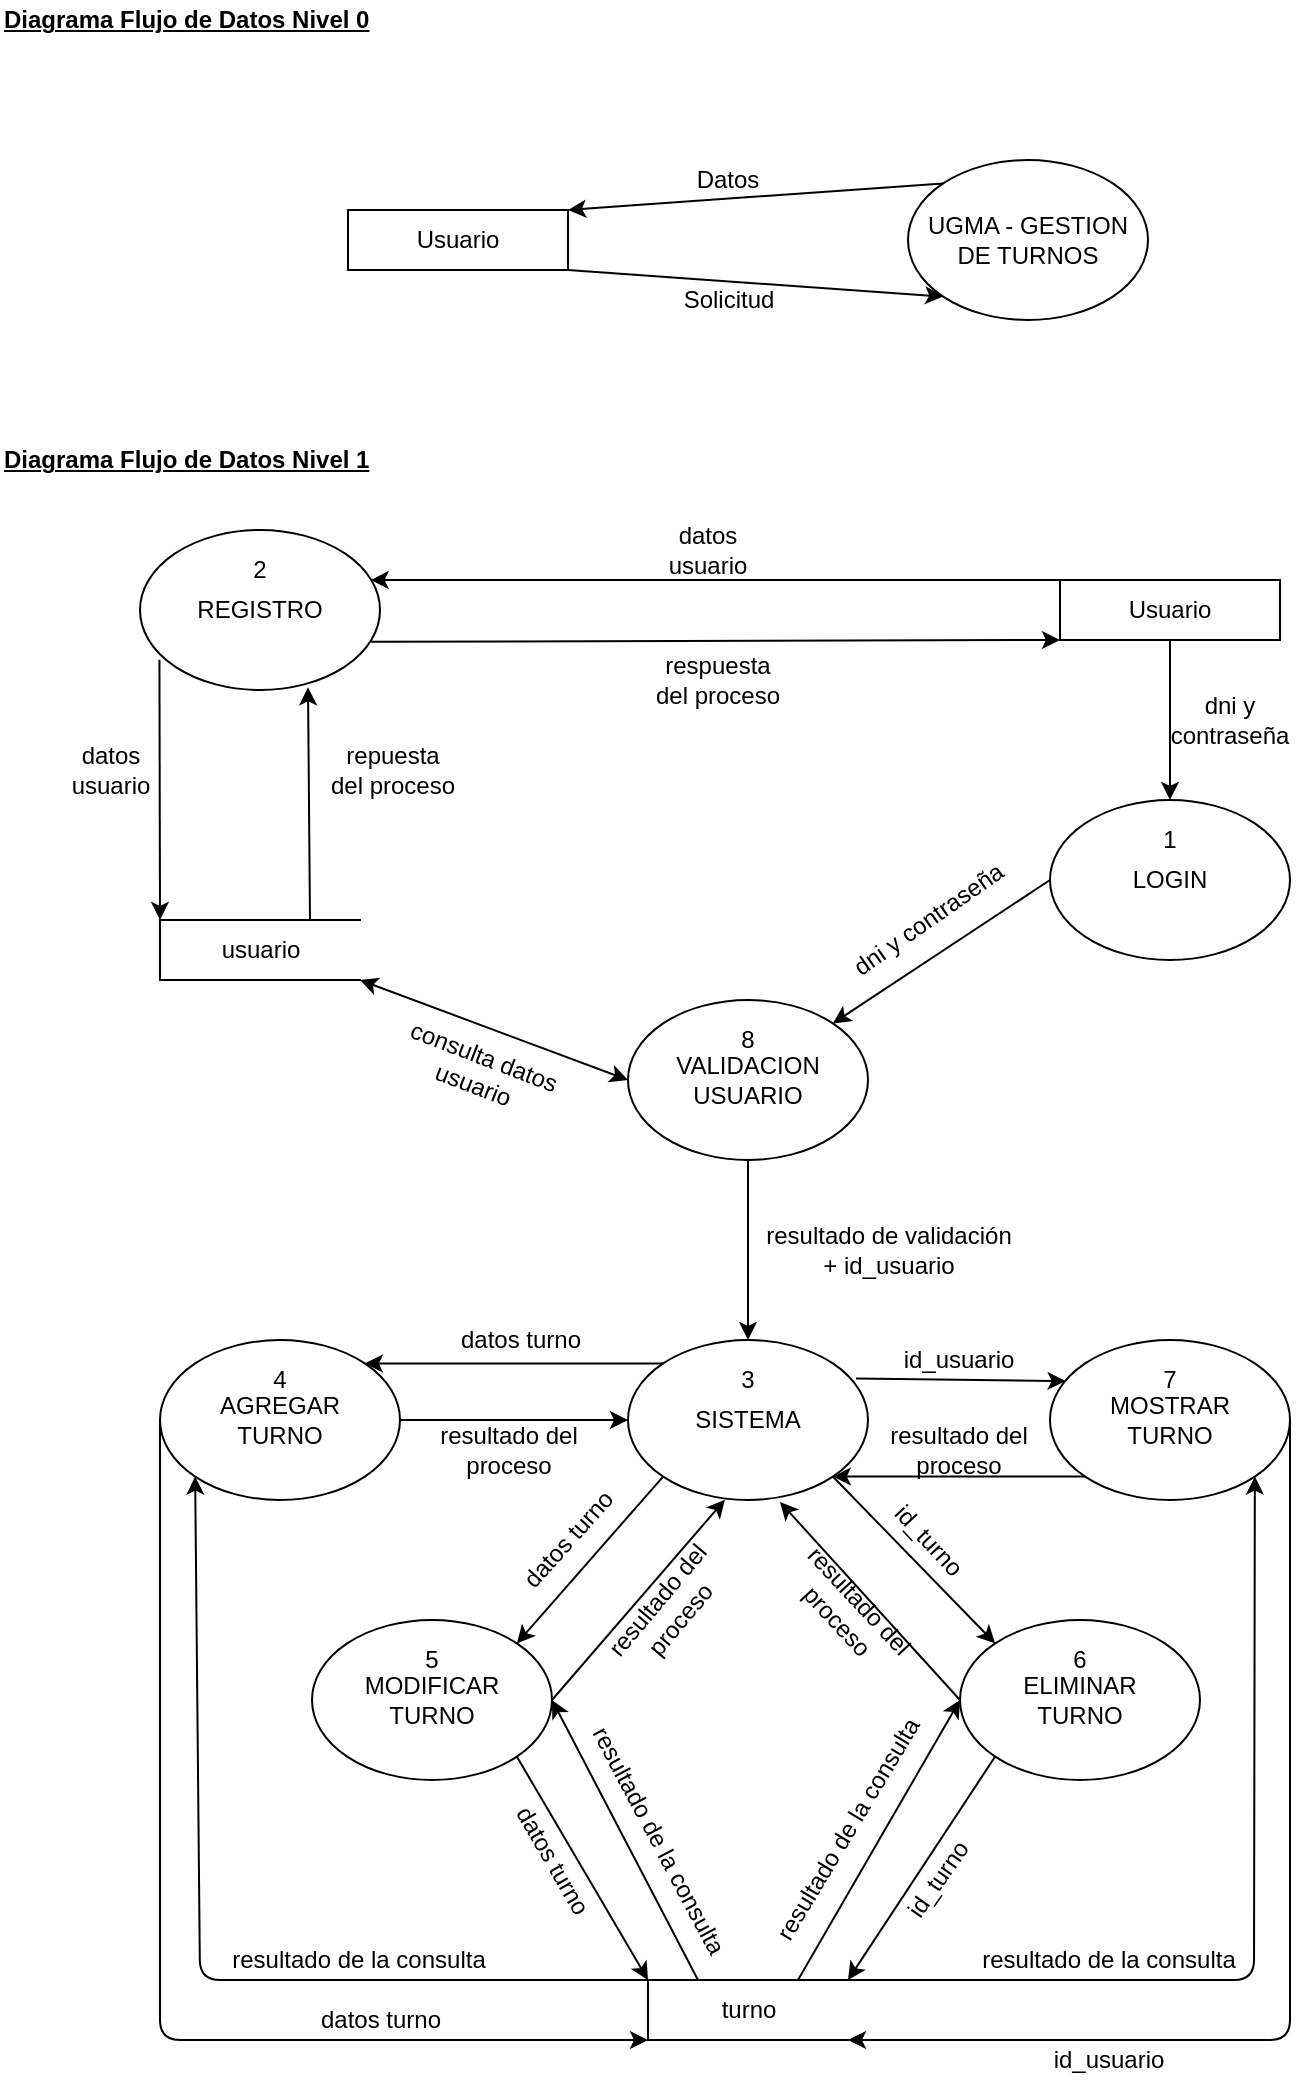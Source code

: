 <mxfile version="14.9.3" type="device"><diagram id="HCG_ZCzoJM_JWPPpk_lp" name="Page-1"><mxGraphModel dx="1422" dy="762" grid="1" gridSize="10" guides="1" tooltips="1" connect="1" arrows="1" fold="1" page="1" pageScale="1" pageWidth="827" pageHeight="1169" math="0" shadow="0"><root><mxCell id="0"/><mxCell id="1" parent="0"/><mxCell id="OreToRymozedbv1jUD4B-1" value="Diagrama Flujo de Datos Nivel 0" style="text;html=1;strokeColor=none;fillColor=none;align=left;verticalAlign=middle;whiteSpace=wrap;rounded=0;fontStyle=5" parent="1" vertex="1"><mxGeometry x="40" y="20" width="260" height="20" as="geometry"/></mxCell><mxCell id="OreToRymozedbv1jUD4B-3" value="Usuario" style="rounded=0;whiteSpace=wrap;html=1;align=center;" parent="1" vertex="1"><mxGeometry x="214" y="125" width="110" height="30" as="geometry"/></mxCell><mxCell id="OreToRymozedbv1jUD4B-4" value="UGMA - GESTION DE TURNOS" style="ellipse;whiteSpace=wrap;html=1;align=center;" parent="1" vertex="1"><mxGeometry x="494" y="100" width="120" height="80" as="geometry"/></mxCell><mxCell id="OreToRymozedbv1jUD4B-7" value="" style="endArrow=classic;html=1;exitX=1;exitY=1;exitDx=0;exitDy=0;entryX=0;entryY=1;entryDx=0;entryDy=0;" parent="1" source="OreToRymozedbv1jUD4B-3" target="OreToRymozedbv1jUD4B-4" edge="1"><mxGeometry width="50" height="50" relative="1" as="geometry"><mxPoint x="424" y="230" as="sourcePoint"/><mxPoint x="474" y="180" as="targetPoint"/></mxGeometry></mxCell><mxCell id="OreToRymozedbv1jUD4B-8" value="Solicitud" style="text;html=1;align=center;verticalAlign=middle;resizable=0;points=[];autosize=1;strokeColor=none;" parent="1" vertex="1"><mxGeometry x="374" y="160" width="60" height="20" as="geometry"/></mxCell><mxCell id="OreToRymozedbv1jUD4B-9" value="" style="endArrow=classic;html=1;entryX=1;entryY=0;entryDx=0;entryDy=0;exitX=0;exitY=0;exitDx=0;exitDy=0;" parent="1" source="OreToRymozedbv1jUD4B-4" target="OreToRymozedbv1jUD4B-3" edge="1"><mxGeometry width="50" height="50" relative="1" as="geometry"><mxPoint x="424" y="180" as="sourcePoint"/><mxPoint x="474" y="130" as="targetPoint"/></mxGeometry></mxCell><mxCell id="OreToRymozedbv1jUD4B-10" value="Datos" style="text;html=1;strokeColor=none;fillColor=none;align=center;verticalAlign=middle;whiteSpace=wrap;rounded=0;" parent="1" vertex="1"><mxGeometry x="384" y="100" width="40" height="20" as="geometry"/></mxCell><mxCell id="OreToRymozedbv1jUD4B-11" value="Diagrama Flujo de Datos Nivel 1" style="text;html=1;strokeColor=none;fillColor=none;align=left;verticalAlign=middle;whiteSpace=wrap;rounded=0;fontStyle=5" parent="1" vertex="1"><mxGeometry x="40" y="240" width="260" height="20" as="geometry"/></mxCell><mxCell id="OreToRymozedbv1jUD4B-12" value="Usuario" style="rounded=0;whiteSpace=wrap;html=1;align=center;" parent="1" vertex="1"><mxGeometry x="570" y="310" width="110" height="30" as="geometry"/></mxCell><mxCell id="OreToRymozedbv1jUD4B-14" value="" style="endArrow=classic;html=1;exitX=0.5;exitY=1;exitDx=0;exitDy=0;entryX=0.5;entryY=0;entryDx=0;entryDy=0;" parent="1" source="OreToRymozedbv1jUD4B-12" target="OreToRymozedbv1jUD4B-13" edge="1"><mxGeometry width="50" height="50" relative="1" as="geometry"><mxPoint x="556" y="410" as="sourcePoint"/><mxPoint x="606" y="360" as="targetPoint"/></mxGeometry></mxCell><mxCell id="OreToRymozedbv1jUD4B-15" value="dni y contraseña" style="text;html=1;strokeColor=none;fillColor=none;align=center;verticalAlign=middle;whiteSpace=wrap;rounded=0;" parent="1" vertex="1"><mxGeometry x="640" y="370" width="30" height="20" as="geometry"/></mxCell><mxCell id="N0h1vBEaGVEdORNYGBRh-2" value="" style="group" parent="1" vertex="1" connectable="0"><mxGeometry x="565" y="420" width="120" height="80" as="geometry"/></mxCell><mxCell id="OreToRymozedbv1jUD4B-13" value="LOGIN" style="ellipse;whiteSpace=wrap;html=1;align=center;" parent="N0h1vBEaGVEdORNYGBRh-2" vertex="1"><mxGeometry width="120" height="80" as="geometry"/></mxCell><mxCell id="N0h1vBEaGVEdORNYGBRh-1" value="1" style="text;html=1;strokeColor=none;fillColor=none;align=center;verticalAlign=middle;whiteSpace=wrap;rounded=0;" parent="N0h1vBEaGVEdORNYGBRh-2" vertex="1"><mxGeometry x="40" y="10" width="40" height="20" as="geometry"/></mxCell><mxCell id="N0h1vBEaGVEdORNYGBRh-3" value="" style="group" parent="1" vertex="1" connectable="0"><mxGeometry x="110" y="285" width="120" height="80" as="geometry"/></mxCell><mxCell id="N0h1vBEaGVEdORNYGBRh-4" value="REGISTRO" style="ellipse;whiteSpace=wrap;html=1;align=center;" parent="N0h1vBEaGVEdORNYGBRh-3" vertex="1"><mxGeometry width="120" height="80" as="geometry"/></mxCell><mxCell id="N0h1vBEaGVEdORNYGBRh-5" value="2" style="text;html=1;strokeColor=none;fillColor=none;align=center;verticalAlign=middle;whiteSpace=wrap;rounded=0;" parent="N0h1vBEaGVEdORNYGBRh-3" vertex="1"><mxGeometry x="40" y="10" width="40" height="20" as="geometry"/></mxCell><mxCell id="N0h1vBEaGVEdORNYGBRh-6" value="" style="endArrow=classic;html=1;exitX=0;exitY=0;exitDx=0;exitDy=0;entryX=0.961;entryY=0.313;entryDx=0;entryDy=0;entryPerimeter=0;" parent="1" source="OreToRymozedbv1jUD4B-12" target="N0h1vBEaGVEdORNYGBRh-4" edge="1"><mxGeometry width="50" height="50" relative="1" as="geometry"><mxPoint x="566" y="530" as="sourcePoint"/><mxPoint x="230" y="309" as="targetPoint"/></mxGeometry></mxCell><mxCell id="N0h1vBEaGVEdORNYGBRh-7" value="datos usuario" style="text;html=1;strokeColor=none;fillColor=none;align=center;verticalAlign=middle;whiteSpace=wrap;rounded=0;" parent="1" vertex="1"><mxGeometry x="374" y="285" width="40" height="20" as="geometry"/></mxCell><mxCell id="N0h1vBEaGVEdORNYGBRh-9" value="respuesta del proceso" style="text;html=1;strokeColor=none;fillColor=none;align=center;verticalAlign=middle;whiteSpace=wrap;rounded=0;" parent="1" vertex="1"><mxGeometry x="364" y="350" width="70" height="20" as="geometry"/></mxCell><mxCell id="N0h1vBEaGVEdORNYGBRh-12" value="usuario" style="html=1;dashed=0;whitespace=wrap;shape=partialRectangle;right=0;" parent="1" vertex="1"><mxGeometry x="120" y="480" width="100" height="30" as="geometry"/></mxCell><mxCell id="N0h1vBEaGVEdORNYGBRh-13" value="" style="endArrow=classic;html=1;exitX=0.081;exitY=0.811;exitDx=0;exitDy=0;entryX=0;entryY=0;entryDx=0;entryDy=0;exitPerimeter=0;" parent="1" source="N0h1vBEaGVEdORNYGBRh-4" target="N0h1vBEaGVEdORNYGBRh-12" edge="1"><mxGeometry width="50" height="50" relative="1" as="geometry"><mxPoint x="476" y="450" as="sourcePoint"/><mxPoint x="216" y="490" as="targetPoint"/></mxGeometry></mxCell><mxCell id="N0h1vBEaGVEdORNYGBRh-14" value="datos &lt;br&gt;usuario" style="text;html=1;align=center;verticalAlign=middle;resizable=0;points=[];autosize=1;strokeColor=none;" parent="1" vertex="1"><mxGeometry x="70" y="390" width="50" height="30" as="geometry"/></mxCell><mxCell id="N0h1vBEaGVEdORNYGBRh-16" value="" style="endArrow=classic;html=1;exitX=0.75;exitY=0;exitDx=0;exitDy=0;entryX=0.7;entryY=0.983;entryDx=0;entryDy=0;entryPerimeter=0;" parent="1" source="N0h1vBEaGVEdORNYGBRh-12" target="N0h1vBEaGVEdORNYGBRh-4" edge="1"><mxGeometry width="50" height="50" relative="1" as="geometry"><mxPoint x="316" y="490" as="sourcePoint"/><mxPoint x="526" y="390" as="targetPoint"/></mxGeometry></mxCell><mxCell id="N0h1vBEaGVEdORNYGBRh-17" value="repuesta &lt;br&gt;del proceso" style="text;html=1;align=center;verticalAlign=middle;resizable=0;points=[];autosize=1;strokeColor=none;" parent="1" vertex="1"><mxGeometry x="196" y="390" width="80" height="30" as="geometry"/></mxCell><mxCell id="N0h1vBEaGVEdORNYGBRh-19" value="dni y contraseña" style="text;html=1;align=center;verticalAlign=middle;resizable=0;points=[];autosize=1;strokeColor=none;rotation=-35;" parent="1" vertex="1"><mxGeometry x="454" y="470" width="100" height="20" as="geometry"/></mxCell><mxCell id="N0h1vBEaGVEdORNYGBRh-21" value="" style="group" parent="1" vertex="1" connectable="0"><mxGeometry x="354" y="690" width="120" height="80" as="geometry"/></mxCell><mxCell id="N0h1vBEaGVEdORNYGBRh-22" value="SISTEMA" style="ellipse;whiteSpace=wrap;html=1;align=center;" parent="N0h1vBEaGVEdORNYGBRh-21" vertex="1"><mxGeometry width="120" height="80" as="geometry"/></mxCell><mxCell id="N0h1vBEaGVEdORNYGBRh-23" value="3" style="text;html=1;strokeColor=none;fillColor=none;align=center;verticalAlign=middle;whiteSpace=wrap;rounded=0;" parent="N0h1vBEaGVEdORNYGBRh-21" vertex="1"><mxGeometry x="40" y="10" width="40" height="20" as="geometry"/></mxCell><mxCell id="N0h1vBEaGVEdORNYGBRh-26" value="turno" style="html=1;dashed=0;whitespace=wrap;shape=partialRectangle;right=0;" parent="1" vertex="1"><mxGeometry x="364" y="1010" width="100" height="30" as="geometry"/></mxCell><mxCell id="N0h1vBEaGVEdORNYGBRh-27" value="" style="endArrow=classic;html=1;exitX=0.963;exitY=0.699;exitDx=0;exitDy=0;entryX=0;entryY=1;entryDx=0;entryDy=0;exitPerimeter=0;" parent="1" source="N0h1vBEaGVEdORNYGBRh-4" target="OreToRymozedbv1jUD4B-12" edge="1"><mxGeometry width="50" height="50" relative="1" as="geometry"><mxPoint x="496" y="470" as="sourcePoint"/><mxPoint x="546" y="420" as="targetPoint"/></mxGeometry></mxCell><mxCell id="N0h1vBEaGVEdORNYGBRh-31" value="" style="group" parent="1" vertex="1" connectable="0"><mxGeometry x="120" y="690" width="120" height="80" as="geometry"/></mxCell><mxCell id="N0h1vBEaGVEdORNYGBRh-32" value="AGREGAR&lt;br&gt;TURNO" style="ellipse;whiteSpace=wrap;html=1;align=center;" parent="N0h1vBEaGVEdORNYGBRh-31" vertex="1"><mxGeometry width="120" height="80" as="geometry"/></mxCell><mxCell id="N0h1vBEaGVEdORNYGBRh-33" value="4" style="text;html=1;strokeColor=none;fillColor=none;align=center;verticalAlign=middle;whiteSpace=wrap;rounded=0;" parent="N0h1vBEaGVEdORNYGBRh-31" vertex="1"><mxGeometry x="40" y="10" width="40" height="20" as="geometry"/></mxCell><mxCell id="N0h1vBEaGVEdORNYGBRh-34" value="" style="group" parent="1" vertex="1" connectable="0"><mxGeometry x="196" y="830" width="120" height="80" as="geometry"/></mxCell><mxCell id="N0h1vBEaGVEdORNYGBRh-35" value="MODIFICAR&lt;br&gt;TURNO" style="ellipse;whiteSpace=wrap;html=1;align=center;" parent="N0h1vBEaGVEdORNYGBRh-34" vertex="1"><mxGeometry width="120" height="80" as="geometry"/></mxCell><mxCell id="N0h1vBEaGVEdORNYGBRh-36" value="5" style="text;html=1;strokeColor=none;fillColor=none;align=center;verticalAlign=middle;whiteSpace=wrap;rounded=0;" parent="N0h1vBEaGVEdORNYGBRh-34" vertex="1"><mxGeometry x="40" y="10" width="40" height="20" as="geometry"/></mxCell><mxCell id="N0h1vBEaGVEdORNYGBRh-37" value="" style="group" parent="1" vertex="1" connectable="0"><mxGeometry x="520" y="830" width="120" height="80" as="geometry"/></mxCell><mxCell id="N0h1vBEaGVEdORNYGBRh-38" value="ELIMINAR&lt;br&gt;TURNO" style="ellipse;whiteSpace=wrap;html=1;align=center;" parent="N0h1vBEaGVEdORNYGBRh-37" vertex="1"><mxGeometry width="120" height="80" as="geometry"/></mxCell><mxCell id="N0h1vBEaGVEdORNYGBRh-39" value="6" style="text;html=1;strokeColor=none;fillColor=none;align=center;verticalAlign=middle;whiteSpace=wrap;rounded=0;" parent="N0h1vBEaGVEdORNYGBRh-37" vertex="1"><mxGeometry x="40" y="10" width="40" height="20" as="geometry"/></mxCell><mxCell id="N0h1vBEaGVEdORNYGBRh-40" value="" style="group" parent="1" vertex="1" connectable="0"><mxGeometry x="565" y="690" width="120" height="80" as="geometry"/></mxCell><mxCell id="N0h1vBEaGVEdORNYGBRh-41" value="MOSTRAR&lt;br&gt;TURNO" style="ellipse;whiteSpace=wrap;html=1;align=center;" parent="N0h1vBEaGVEdORNYGBRh-40" vertex="1"><mxGeometry width="120" height="80" as="geometry"/></mxCell><mxCell id="N0h1vBEaGVEdORNYGBRh-42" value="7" style="text;html=1;strokeColor=none;fillColor=none;align=center;verticalAlign=middle;whiteSpace=wrap;rounded=0;" parent="N0h1vBEaGVEdORNYGBRh-40" vertex="1"><mxGeometry x="40" y="10" width="40" height="20" as="geometry"/></mxCell><mxCell id="N0h1vBEaGVEdORNYGBRh-46" value="" style="group" parent="1" vertex="1" connectable="0"><mxGeometry x="354" y="520" width="120" height="80" as="geometry"/></mxCell><mxCell id="N0h1vBEaGVEdORNYGBRh-47" value="VALIDACION&lt;br&gt;USUARIO" style="ellipse;whiteSpace=wrap;html=1;align=center;" parent="N0h1vBEaGVEdORNYGBRh-46" vertex="1"><mxGeometry width="120" height="80" as="geometry"/></mxCell><mxCell id="N0h1vBEaGVEdORNYGBRh-48" value="8" style="text;html=1;strokeColor=none;fillColor=none;align=center;verticalAlign=middle;whiteSpace=wrap;rounded=0;" parent="N0h1vBEaGVEdORNYGBRh-46" vertex="1"><mxGeometry x="40" y="10" width="40" height="20" as="geometry"/></mxCell><mxCell id="N0h1vBEaGVEdORNYGBRh-49" value="" style="endArrow=classic;html=1;exitX=0;exitY=0.5;exitDx=0;exitDy=0;entryX=1;entryY=0;entryDx=0;entryDy=0;" parent="1" source="OreToRymozedbv1jUD4B-13" target="N0h1vBEaGVEdORNYGBRh-47" edge="1"><mxGeometry width="50" height="50" relative="1" as="geometry"><mxPoint x="460" y="540" as="sourcePoint"/><mxPoint x="510" y="490" as="targetPoint"/></mxGeometry></mxCell><mxCell id="N0h1vBEaGVEdORNYGBRh-50" value="" style="endArrow=classic;startArrow=classic;html=1;exitX=1;exitY=1;exitDx=0;exitDy=0;entryX=0;entryY=0.5;entryDx=0;entryDy=0;" parent="1" source="N0h1vBEaGVEdORNYGBRh-12" target="N0h1vBEaGVEdORNYGBRh-47" edge="1"><mxGeometry width="50" height="50" relative="1" as="geometry"><mxPoint x="160" y="580" as="sourcePoint"/><mxPoint x="210" y="530" as="targetPoint"/></mxGeometry></mxCell><mxCell id="N0h1vBEaGVEdORNYGBRh-51" value="consulta datos &lt;br&gt;usuario" style="text;html=1;align=center;verticalAlign=middle;resizable=0;points=[];autosize=1;strokeColor=none;rotation=21;" parent="1" vertex="1"><mxGeometry x="234" y="540" width="90" height="30" as="geometry"/></mxCell><mxCell id="N0h1vBEaGVEdORNYGBRh-52" value="" style="endArrow=classic;html=1;exitX=0.5;exitY=1;exitDx=0;exitDy=0;entryX=0.5;entryY=0;entryDx=0;entryDy=0;" parent="1" source="N0h1vBEaGVEdORNYGBRh-47" target="N0h1vBEaGVEdORNYGBRh-22" edge="1"><mxGeometry width="50" height="50" relative="1" as="geometry"><mxPoint x="460" y="540" as="sourcePoint"/><mxPoint x="510" y="490" as="targetPoint"/></mxGeometry></mxCell><mxCell id="N0h1vBEaGVEdORNYGBRh-53" value="resultado de validación&lt;br&gt;+ id_usuario" style="text;html=1;align=center;verticalAlign=middle;resizable=0;points=[];autosize=1;strokeColor=none;" parent="1" vertex="1"><mxGeometry x="414" y="630" width="140" height="30" as="geometry"/></mxCell><mxCell id="N0h1vBEaGVEdORNYGBRh-57" value="" style="endArrow=classic;html=1;entryX=1;entryY=0;entryDx=0;entryDy=0;exitX=0;exitY=0;exitDx=0;exitDy=0;" parent="1" source="N0h1vBEaGVEdORNYGBRh-22" target="N0h1vBEaGVEdORNYGBRh-32" edge="1"><mxGeometry width="50" height="50" relative="1" as="geometry"><mxPoint x="410" y="760" as="sourcePoint"/><mxPoint x="460" y="710" as="targetPoint"/></mxGeometry></mxCell><mxCell id="N0h1vBEaGVEdORNYGBRh-58" value="" style="endArrow=classic;html=1;exitX=0;exitY=0.5;exitDx=0;exitDy=0;entryX=0;entryY=1;entryDx=0;entryDy=0;" parent="1" source="N0h1vBEaGVEdORNYGBRh-32" target="N0h1vBEaGVEdORNYGBRh-26" edge="1"><mxGeometry width="50" height="50" relative="1" as="geometry"><mxPoint x="410" y="760" as="sourcePoint"/><mxPoint x="460" y="710" as="targetPoint"/><Array as="points"><mxPoint x="120" y="1040"/></Array></mxGeometry></mxCell><mxCell id="N0h1vBEaGVEdORNYGBRh-60" value="datos turno" style="text;html=1;align=center;verticalAlign=middle;resizable=0;points=[];autosize=1;strokeColor=none;" parent="1" vertex="1"><mxGeometry x="260" y="680" width="80" height="20" as="geometry"/></mxCell><mxCell id="N0h1vBEaGVEdORNYGBRh-61" value="datos turno" style="text;html=1;align=center;verticalAlign=middle;resizable=0;points=[];autosize=1;strokeColor=none;" parent="1" vertex="1"><mxGeometry x="190" y="1020" width="80" height="20" as="geometry"/></mxCell><mxCell id="N0h1vBEaGVEdORNYGBRh-62" value="" style="endArrow=classic;html=1;exitX=0;exitY=1;exitDx=0;exitDy=0;entryX=1;entryY=0;entryDx=0;entryDy=0;" parent="1" source="N0h1vBEaGVEdORNYGBRh-22" target="N0h1vBEaGVEdORNYGBRh-35" edge="1"><mxGeometry width="50" height="50" relative="1" as="geometry"><mxPoint x="410" y="830" as="sourcePoint"/><mxPoint x="460" y="780" as="targetPoint"/></mxGeometry></mxCell><mxCell id="N0h1vBEaGVEdORNYGBRh-63" value="datos turno" style="text;html=1;align=center;verticalAlign=middle;resizable=0;points=[];autosize=1;strokeColor=none;rotation=-48;" parent="1" vertex="1"><mxGeometry x="284" y="780" width="80" height="20" as="geometry"/></mxCell><mxCell id="N0h1vBEaGVEdORNYGBRh-65" value="" style="endArrow=classic;html=1;exitX=1;exitY=1;exitDx=0;exitDy=0;entryX=0;entryY=0;entryDx=0;entryDy=0;" parent="1" source="N0h1vBEaGVEdORNYGBRh-35" target="N0h1vBEaGVEdORNYGBRh-26" edge="1"><mxGeometry width="50" height="50" relative="1" as="geometry"><mxPoint x="410" y="900" as="sourcePoint"/><mxPoint x="460" y="850" as="targetPoint"/></mxGeometry></mxCell><mxCell id="N0h1vBEaGVEdORNYGBRh-66" value="resultado de la consulta" style="text;html=1;align=center;verticalAlign=middle;resizable=0;points=[];autosize=1;strokeColor=none;rotation=62;" parent="1" vertex="1"><mxGeometry x="299" y="930" width="140" height="20" as="geometry"/></mxCell><mxCell id="N0h1vBEaGVEdORNYGBRh-67" value="" style="endArrow=classic;html=1;exitX=1;exitY=1;exitDx=0;exitDy=0;entryX=0;entryY=0;entryDx=0;entryDy=0;" parent="1" source="N0h1vBEaGVEdORNYGBRh-22" target="N0h1vBEaGVEdORNYGBRh-38" edge="1"><mxGeometry width="50" height="50" relative="1" as="geometry"><mxPoint x="410" y="900" as="sourcePoint"/><mxPoint x="460" y="850" as="targetPoint"/></mxGeometry></mxCell><mxCell id="N0h1vBEaGVEdORNYGBRh-68" value="id_turno" style="text;html=1;align=center;verticalAlign=middle;resizable=0;points=[];autosize=1;strokeColor=none;rotation=47;" parent="1" vertex="1"><mxGeometry x="474" y="780" width="60" height="20" as="geometry"/></mxCell><mxCell id="N0h1vBEaGVEdORNYGBRh-69" value="" style="endArrow=classic;html=1;exitX=0;exitY=1;exitDx=0;exitDy=0;entryX=1;entryY=0;entryDx=0;entryDy=0;" parent="1" source="N0h1vBEaGVEdORNYGBRh-38" target="N0h1vBEaGVEdORNYGBRh-26" edge="1"><mxGeometry width="50" height="50" relative="1" as="geometry"><mxPoint x="410" y="900" as="sourcePoint"/><mxPoint x="460" y="850" as="targetPoint"/></mxGeometry></mxCell><mxCell id="N0h1vBEaGVEdORNYGBRh-70" value="id_turno" style="text;html=1;align=center;verticalAlign=middle;resizable=0;points=[];autosize=1;strokeColor=none;rotation=-55;" parent="1" vertex="1"><mxGeometry x="479" y="950" width="60" height="20" as="geometry"/></mxCell><mxCell id="N0h1vBEaGVEdORNYGBRh-72" value="" style="endArrow=classic;html=1;exitX=0.95;exitY=0.24;exitDx=0;exitDy=0;exitPerimeter=0;entryX=0.065;entryY=0.257;entryDx=0;entryDy=0;entryPerimeter=0;" parent="1" source="N0h1vBEaGVEdORNYGBRh-22" target="N0h1vBEaGVEdORNYGBRh-41" edge="1"><mxGeometry width="50" height="50" relative="1" as="geometry"><mxPoint x="410" y="760" as="sourcePoint"/><mxPoint x="460" y="710" as="targetPoint"/></mxGeometry></mxCell><mxCell id="N0h1vBEaGVEdORNYGBRh-73" value="id_usuario" style="text;html=1;align=center;verticalAlign=middle;resizable=0;points=[];autosize=1;strokeColor=none;" parent="1" vertex="1"><mxGeometry x="484" y="690" width="70" height="20" as="geometry"/></mxCell><mxCell id="N0h1vBEaGVEdORNYGBRh-75" value="id_usuario" style="text;html=1;align=center;verticalAlign=middle;resizable=0;points=[];autosize=1;strokeColor=none;" parent="1" vertex="1"><mxGeometry x="559" y="1040" width="70" height="20" as="geometry"/></mxCell><mxCell id="N0h1vBEaGVEdORNYGBRh-76" value="" style="endArrow=classic;html=1;exitX=0;exitY=1;exitDx=0;exitDy=0;entryX=1;entryY=1;entryDx=0;entryDy=0;" parent="1" source="N0h1vBEaGVEdORNYGBRh-41" target="N0h1vBEaGVEdORNYGBRh-22" edge="1"><mxGeometry width="50" height="50" relative="1" as="geometry"><mxPoint x="410" y="830" as="sourcePoint"/><mxPoint x="460" y="780" as="targetPoint"/></mxGeometry></mxCell><mxCell id="N0h1vBEaGVEdORNYGBRh-77" value="resultado del &lt;br&gt;proceso" style="text;html=1;align=center;verticalAlign=middle;resizable=0;points=[];autosize=1;strokeColor=none;" parent="1" vertex="1"><mxGeometry x="479" y="730" width="80" height="30" as="geometry"/></mxCell><mxCell id="N0h1vBEaGVEdORNYGBRh-78" value="" style="endArrow=classic;html=1;entryX=0;entryY=1;entryDx=0;entryDy=0;" parent="1" target="N0h1vBEaGVEdORNYGBRh-32" edge="1"><mxGeometry width="50" height="50" relative="1" as="geometry"><mxPoint x="364" y="1010" as="sourcePoint"/><mxPoint x="460" y="770" as="targetPoint"/><Array as="points"><mxPoint x="140" y="1010"/></Array></mxGeometry></mxCell><mxCell id="N0h1vBEaGVEdORNYGBRh-79" value="resultado de la consulta" style="text;html=1;align=center;verticalAlign=middle;resizable=0;points=[];autosize=1;strokeColor=none;rotation=0;" parent="1" vertex="1"><mxGeometry x="149" y="990" width="140" height="20" as="geometry"/></mxCell><mxCell id="N0h1vBEaGVEdORNYGBRh-80" value="" style="endArrow=classic;html=1;exitX=1;exitY=0.5;exitDx=0;exitDy=0;entryX=0;entryY=0.5;entryDx=0;entryDy=0;" parent="1" source="N0h1vBEaGVEdORNYGBRh-32" target="N0h1vBEaGVEdORNYGBRh-22" edge="1"><mxGeometry width="50" height="50" relative="1" as="geometry"><mxPoint x="410" y="820" as="sourcePoint"/><mxPoint x="460" y="770" as="targetPoint"/></mxGeometry></mxCell><mxCell id="N0h1vBEaGVEdORNYGBRh-81" value="resultado del &lt;br&gt;proceso" style="text;html=1;align=center;verticalAlign=middle;resizable=0;points=[];autosize=1;strokeColor=none;" parent="1" vertex="1"><mxGeometry x="254" y="730" width="80" height="30" as="geometry"/></mxCell><mxCell id="N0h1vBEaGVEdORNYGBRh-82" value="datos turno" style="text;html=1;align=center;verticalAlign=middle;resizable=0;points=[];autosize=1;strokeColor=none;rotation=60;" parent="1" vertex="1"><mxGeometry x="276" y="940" width="80" height="20" as="geometry"/></mxCell><mxCell id="N0h1vBEaGVEdORNYGBRh-83" value="" style="endArrow=classic;html=1;exitX=0.25;exitY=0;exitDx=0;exitDy=0;entryX=1;entryY=0.5;entryDx=0;entryDy=0;" parent="1" source="N0h1vBEaGVEdORNYGBRh-26" target="N0h1vBEaGVEdORNYGBRh-35" edge="1"><mxGeometry width="50" height="50" relative="1" as="geometry"><mxPoint x="308.794" y="908.037" as="sourcePoint"/><mxPoint x="374" y="1020" as="targetPoint"/></mxGeometry></mxCell><mxCell id="N0h1vBEaGVEdORNYGBRh-84" value="" style="endArrow=classic;html=1;exitX=1;exitY=0.5;exitDx=0;exitDy=0;entryX=0.404;entryY=0.998;entryDx=0;entryDy=0;entryPerimeter=0;" parent="1" source="N0h1vBEaGVEdORNYGBRh-35" target="N0h1vBEaGVEdORNYGBRh-22" edge="1"><mxGeometry width="50" height="50" relative="1" as="geometry"><mxPoint x="399" y="1020" as="sourcePoint"/><mxPoint x="326.0" y="880" as="targetPoint"/></mxGeometry></mxCell><mxCell id="N0h1vBEaGVEdORNYGBRh-85" value="resultado del &lt;br&gt;proceso" style="text;html=1;align=center;verticalAlign=middle;resizable=0;points=[];autosize=1;strokeColor=none;rotation=-50;" parent="1" vertex="1"><mxGeometry x="334" y="810" width="80" height="30" as="geometry"/></mxCell><mxCell id="N0h1vBEaGVEdORNYGBRh-86" value="" style="endArrow=classic;html=1;entryX=0;entryY=0.5;entryDx=0;entryDy=0;exitX=0.75;exitY=0;exitDx=0;exitDy=0;" parent="1" source="N0h1vBEaGVEdORNYGBRh-26" target="N0h1vBEaGVEdORNYGBRh-38" edge="1"><mxGeometry width="50" height="50" relative="1" as="geometry"><mxPoint x="464" y="1010" as="sourcePoint"/><mxPoint x="670" y="760" as="targetPoint"/><Array as="points"/></mxGeometry></mxCell><mxCell id="N0h1vBEaGVEdORNYGBRh-87" value="resultado de la consulta" style="text;html=1;align=center;verticalAlign=middle;resizable=0;points=[];autosize=1;strokeColor=none;rotation=-59;" parent="1" vertex="1"><mxGeometry x="394" y="925" width="140" height="20" as="geometry"/></mxCell><mxCell id="N0h1vBEaGVEdORNYGBRh-88" value="" style="endArrow=classic;html=1;exitX=1;exitY=0.5;exitDx=0;exitDy=0;entryX=1;entryY=1;entryDx=0;entryDy=0;" parent="1" source="N0h1vBEaGVEdORNYGBRh-41" target="N0h1vBEaGVEdORNYGBRh-26" edge="1"><mxGeometry width="50" height="50" relative="1" as="geometry"><mxPoint x="410" y="870" as="sourcePoint"/><mxPoint x="460" y="820" as="targetPoint"/><Array as="points"><mxPoint x="685" y="1040"/></Array></mxGeometry></mxCell><mxCell id="N0h1vBEaGVEdORNYGBRh-89" value="" style="endArrow=classic;html=1;exitX=0;exitY=0.5;exitDx=0;exitDy=0;" parent="1" source="N0h1vBEaGVEdORNYGBRh-38" edge="1"><mxGeometry width="50" height="50" relative="1" as="geometry"><mxPoint x="410" y="870" as="sourcePoint"/><mxPoint x="430" y="771" as="targetPoint"/></mxGeometry></mxCell><mxCell id="N0h1vBEaGVEdORNYGBRh-90" value="resultado del &lt;br&gt;proceso" style="text;html=1;align=center;verticalAlign=middle;resizable=0;points=[];autosize=1;strokeColor=none;rotation=47;" parent="1" vertex="1"><mxGeometry x="424" y="810" width="80" height="30" as="geometry"/></mxCell><mxCell id="N0h1vBEaGVEdORNYGBRh-91" value="" style="endArrow=classic;html=1;exitX=1;exitY=0;exitDx=0;exitDy=0;entryX=1;entryY=1;entryDx=0;entryDy=0;" parent="1" source="N0h1vBEaGVEdORNYGBRh-26" target="N0h1vBEaGVEdORNYGBRh-41" edge="1"><mxGeometry width="50" height="50" relative="1" as="geometry"><mxPoint x="410" y="880" as="sourcePoint"/><mxPoint x="460" y="830" as="targetPoint"/><Array as="points"><mxPoint x="667" y="1010"/></Array></mxGeometry></mxCell><mxCell id="N0h1vBEaGVEdORNYGBRh-92" value="resultado de la consulta" style="text;html=1;align=center;verticalAlign=middle;resizable=0;points=[];autosize=1;strokeColor=none;rotation=0;" parent="1" vertex="1"><mxGeometry x="524" y="990" width="140" height="20" as="geometry"/></mxCell></root></mxGraphModel></diagram></mxfile>